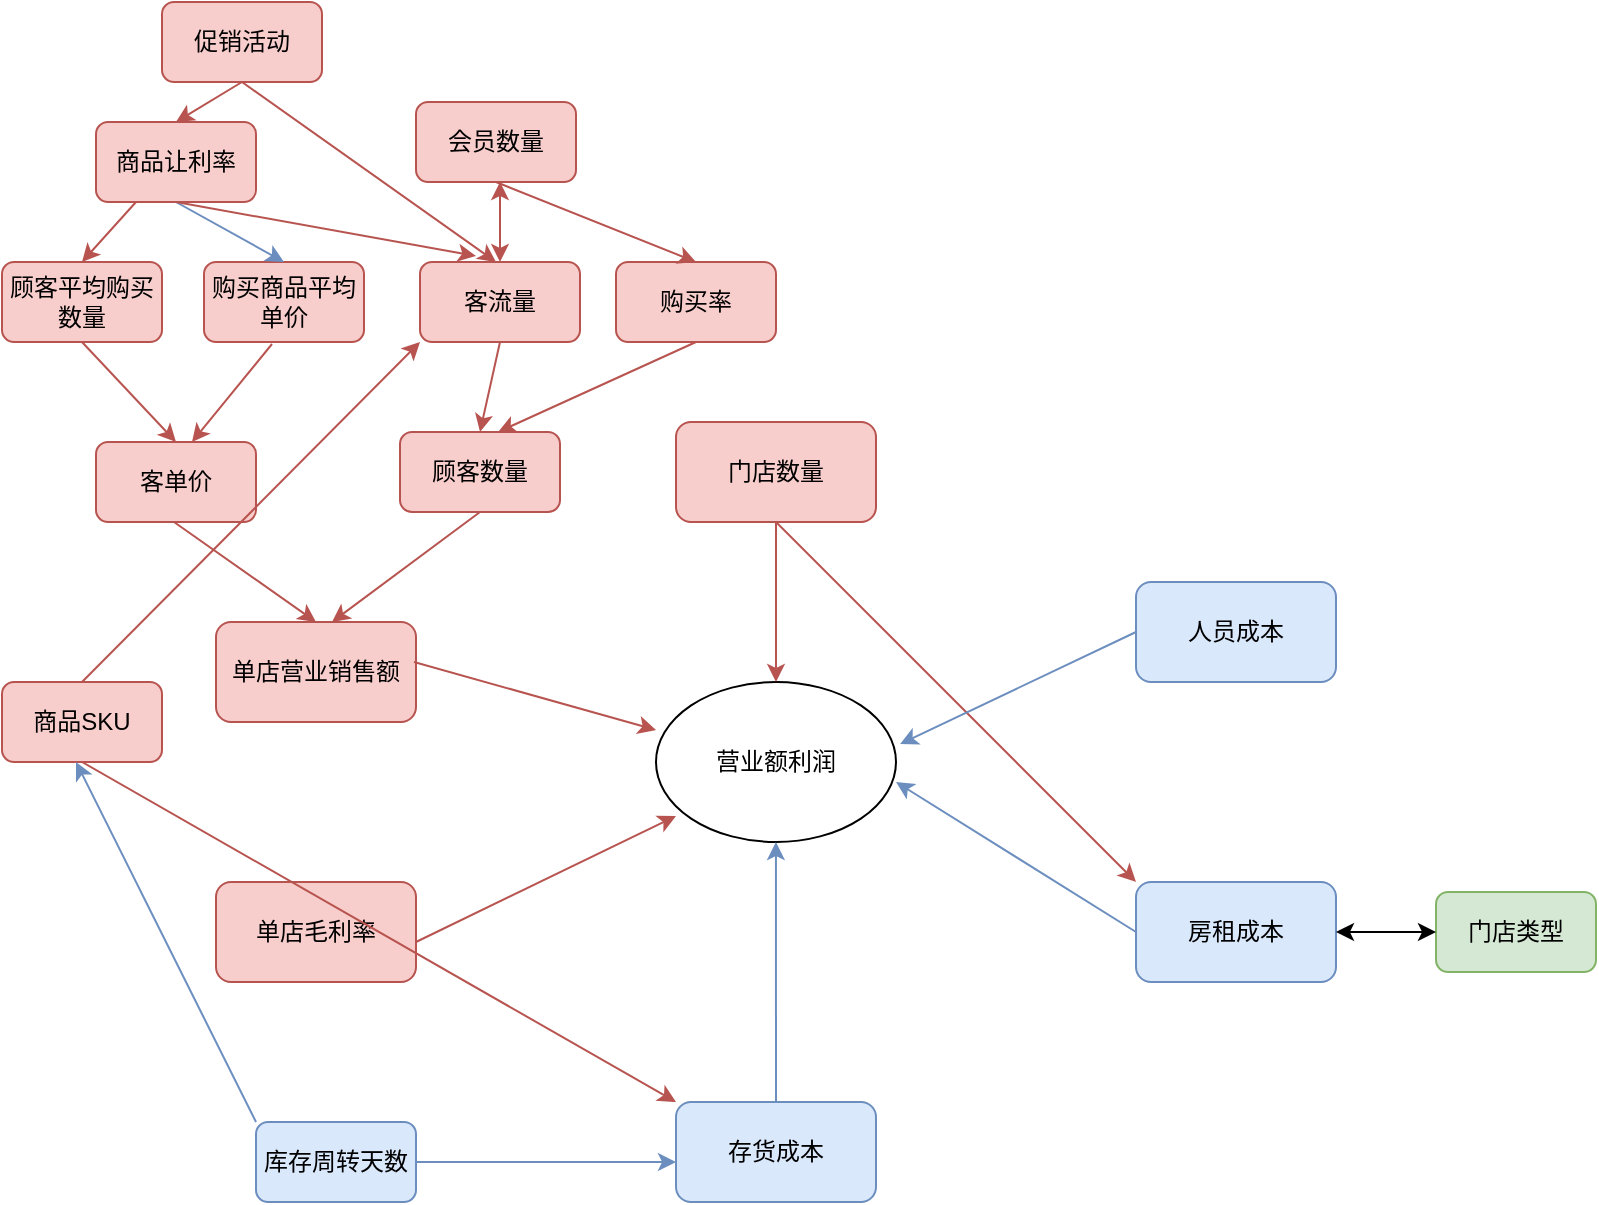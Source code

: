 <mxfile version="14.7.3" type="github"><diagram id="ffjJ0qXlZUPkW43VIP1P" name="Page-1"><mxGraphModel dx="1123" dy="653" grid="1" gridSize="10" guides="1" tooltips="1" connect="1" arrows="1" fold="1" page="1" pageScale="1" pageWidth="827" pageHeight="1169" math="0" shadow="0"><root><mxCell id="0"/><mxCell id="1" parent="0"/><mxCell id="EPnTJ5PspRUSCG1WEt55-2" value="营业额利润" style="ellipse;whiteSpace=wrap;html=1;" vertex="1" parent="1"><mxGeometry x="342" y="420" width="120" height="80" as="geometry"/></mxCell><mxCell id="EPnTJ5PspRUSCG1WEt55-3" value="门店数量" style="rounded=1;whiteSpace=wrap;html=1;fillColor=#f8cecc;strokeColor=#b85450;" vertex="1" parent="1"><mxGeometry x="352" y="290" width="100" height="50" as="geometry"/></mxCell><mxCell id="EPnTJ5PspRUSCG1WEt55-4" value="单店营业销售额" style="rounded=1;whiteSpace=wrap;html=1;fillColor=#f8cecc;strokeColor=#b85450;" vertex="1" parent="1"><mxGeometry x="122" y="390" width="100" height="50" as="geometry"/></mxCell><mxCell id="EPnTJ5PspRUSCG1WEt55-5" value="单店毛利率" style="rounded=1;whiteSpace=wrap;html=1;fillColor=#f8cecc;strokeColor=#b85450;" vertex="1" parent="1"><mxGeometry x="122" y="520" width="100" height="50" as="geometry"/></mxCell><mxCell id="EPnTJ5PspRUSCG1WEt55-6" value="存货成本&lt;span style=&quot;color: rgba(0 , 0 , 0 , 0) ; font-family: monospace ; font-size: 0px&quot;&gt;%3CmxGraphModel%3E%3Croot%3E%3CmxCell%20id%3D%220%22%2F%3E%3CmxCell%20id%3D%221%22%20parent%3D%220%22%2F%3E%3CmxCell%20id%3D%222%22%20value%3D%22%E5%8D%95%E5%BA%97%E6%AF%9B%E5%88%A9%E7%8E%87%22%20style%3D%22rounded%3D1%3BwhiteSpace%3Dwrap%3Bhtml%3D1%3B%22%20vertex%3D%221%22%20parent%3D%221%22%3E%3CmxGeometry%20x%3D%22190%22%20y%3D%22390%22%20width%3D%22100%22%20height%3D%2250%22%20as%3D%22geometry%22%2F%3E%3C%2FmxCell%3E%3C%2Froot%3E%3C%2FmxGraphModel%3E&lt;/span&gt;" style="rounded=1;whiteSpace=wrap;html=1;fillColor=#dae8fc;strokeColor=#6c8ebf;" vertex="1" parent="1"><mxGeometry x="352" y="630" width="100" height="50" as="geometry"/></mxCell><mxCell id="EPnTJ5PspRUSCG1WEt55-7" value="房租成本" style="rounded=1;whiteSpace=wrap;html=1;fillColor=#dae8fc;strokeColor=#6c8ebf;" vertex="1" parent="1"><mxGeometry x="582" y="520" width="100" height="50" as="geometry"/></mxCell><mxCell id="EPnTJ5PspRUSCG1WEt55-8" value="人员成本" style="rounded=1;whiteSpace=wrap;html=1;fillColor=#dae8fc;strokeColor=#6c8ebf;" vertex="1" parent="1"><mxGeometry x="582" y="370" width="100" height="50" as="geometry"/></mxCell><mxCell id="EPnTJ5PspRUSCG1WEt55-12" value="" style="endArrow=classic;html=1;exitX=0.5;exitY=1;exitDx=0;exitDy=0;fillColor=#f8cecc;strokeColor=#b85450;" edge="1" parent="1" source="EPnTJ5PspRUSCG1WEt55-3"><mxGeometry width="50" height="50" relative="1" as="geometry"><mxPoint x="352" y="500" as="sourcePoint"/><mxPoint x="402" y="420" as="targetPoint"/></mxGeometry></mxCell><mxCell id="EPnTJ5PspRUSCG1WEt55-13" value="" style="endArrow=classic;html=1;fillColor=#f8cecc;strokeColor=#b85450;entryX=0;entryY=0.3;entryDx=0;entryDy=0;entryPerimeter=0;" edge="1" parent="1" target="EPnTJ5PspRUSCG1WEt55-2"><mxGeometry width="50" height="50" relative="1" as="geometry"><mxPoint x="221" y="410" as="sourcePoint"/><mxPoint x="221" y="490" as="targetPoint"/></mxGeometry></mxCell><mxCell id="EPnTJ5PspRUSCG1WEt55-14" value="" style="endArrow=classic;html=1;fillColor=#f8cecc;strokeColor=#b85450;entryX=0.083;entryY=0.838;entryDx=0;entryDy=0;entryPerimeter=0;" edge="1" parent="1" target="EPnTJ5PspRUSCG1WEt55-2"><mxGeometry width="50" height="50" relative="1" as="geometry"><mxPoint x="222" y="550" as="sourcePoint"/><mxPoint x="343" y="584" as="targetPoint"/></mxGeometry></mxCell><mxCell id="EPnTJ5PspRUSCG1WEt55-15" value="" style="endArrow=classic;html=1;fillColor=#dae8fc;strokeColor=#6c8ebf;entryX=0.083;entryY=0.838;entryDx=0;entryDy=0;entryPerimeter=0;exitX=0.5;exitY=0;exitDx=0;exitDy=0;" edge="1" parent="1" source="EPnTJ5PspRUSCG1WEt55-6"><mxGeometry width="50" height="50" relative="1" as="geometry"><mxPoint x="272" y="562.96" as="sourcePoint"/><mxPoint x="401.96" y="500.0" as="targetPoint"/></mxGeometry></mxCell><mxCell id="EPnTJ5PspRUSCG1WEt55-16" value="" style="endArrow=classic;html=1;exitX=0.5;exitY=1;exitDx=0;exitDy=0;fillColor=#f8cecc;strokeColor=#b85450;entryX=0;entryY=0;entryDx=0;entryDy=0;" edge="1" parent="1" source="EPnTJ5PspRUSCG1WEt55-3" target="EPnTJ5PspRUSCG1WEt55-7"><mxGeometry width="50" height="50" relative="1" as="geometry"><mxPoint x="412" y="350" as="sourcePoint"/><mxPoint x="412" y="430" as="targetPoint"/></mxGeometry></mxCell><mxCell id="EPnTJ5PspRUSCG1WEt55-17" value="" style="endArrow=classic;html=1;fillColor=#dae8fc;strokeColor=#6c8ebf;entryX=0.083;entryY=0.838;entryDx=0;entryDy=0;entryPerimeter=0;exitX=0;exitY=0.5;exitDx=0;exitDy=0;" edge="1" parent="1" source="EPnTJ5PspRUSCG1WEt55-7"><mxGeometry width="50" height="50" relative="1" as="geometry"><mxPoint x="572" y="540" as="sourcePoint"/><mxPoint x="462.0" y="470" as="targetPoint"/></mxGeometry></mxCell><mxCell id="EPnTJ5PspRUSCG1WEt55-18" value="" style="endArrow=classic;html=1;fillColor=#dae8fc;strokeColor=#6c8ebf;exitX=0;exitY=0.5;exitDx=0;exitDy=0;entryX=1.017;entryY=0.388;entryDx=0;entryDy=0;entryPerimeter=0;" edge="1" parent="1" source="EPnTJ5PspRUSCG1WEt55-8" target="EPnTJ5PspRUSCG1WEt55-2"><mxGeometry width="50" height="50" relative="1" as="geometry"><mxPoint x="592" y="555" as="sourcePoint"/><mxPoint x="462" y="470" as="targetPoint"/></mxGeometry></mxCell><mxCell id="EPnTJ5PspRUSCG1WEt55-19" value="客单价" style="rounded=1;whiteSpace=wrap;html=1;fillColor=#f8cecc;strokeColor=#b85450;" vertex="1" parent="1"><mxGeometry x="62" y="300" width="80" height="40" as="geometry"/></mxCell><mxCell id="EPnTJ5PspRUSCG1WEt55-20" value="顾客数量" style="rounded=1;whiteSpace=wrap;html=1;fillColor=#f8cecc;strokeColor=#b85450;" vertex="1" parent="1"><mxGeometry x="214" y="295" width="80" height="40" as="geometry"/></mxCell><mxCell id="EPnTJ5PspRUSCG1WEt55-21" value="" style="endArrow=classic;html=1;fillColor=#f8cecc;strokeColor=#b85450;entryX=0.5;entryY=0;entryDx=0;entryDy=0;" edge="1" parent="1" target="EPnTJ5PspRUSCG1WEt55-4"><mxGeometry width="50" height="50" relative="1" as="geometry"><mxPoint x="101" y="340" as="sourcePoint"/><mxPoint x="222" y="374" as="targetPoint"/></mxGeometry></mxCell><mxCell id="EPnTJ5PspRUSCG1WEt55-22" value="" style="endArrow=classic;html=1;fillColor=#f8cecc;strokeColor=#b85450;exitX=0.5;exitY=1;exitDx=0;exitDy=0;" edge="1" parent="1" source="EPnTJ5PspRUSCG1WEt55-20"><mxGeometry width="50" height="50" relative="1" as="geometry"><mxPoint x="232" y="340" as="sourcePoint"/><mxPoint x="180" y="390" as="targetPoint"/></mxGeometry></mxCell><mxCell id="EPnTJ5PspRUSCG1WEt55-23" value="顾客平均购买数量&lt;span style=&quot;color: rgba(0 , 0 , 0 , 0) ; font-family: monospace ; font-size: 0px&quot;&gt;%3CmxGraphModel%3E%3Croot%3E%3CmxCell%20id%3D%220%22%2F%3E%3CmxCell%20id%3D%221%22%20parent%3D%220%22%2F%3E%3CmxCell%20id%3D%222%22%20value%3D%22%E5%AE%A2%E5%8D%95%E4%BB%B7%22%20style%3D%22rounded%3D1%3BwhiteSpace%3Dwrap%3Bhtml%3D1%3BfillColor%3D%23f8cecc%3BstrokeColor%3D%23b85450%3B%22%20vertex%3D%221%22%20parent%3D%221%22%3E%3CmxGeometry%20x%3D%2260%22%20y%3D%22110%22%20width%3D%2280%22%20height%3D%2240%22%20as%3D%22geometry%22%2F%3E%3C%2FmxCell%3E%3C%2Froot%3E%3C%2FmxGraphModel%3E&lt;/span&gt;" style="rounded=1;whiteSpace=wrap;html=1;fillColor=#f8cecc;strokeColor=#b85450;" vertex="1" parent="1"><mxGeometry x="15" y="210" width="80" height="40" as="geometry"/></mxCell><mxCell id="EPnTJ5PspRUSCG1WEt55-24" value="购买商品平均单价" style="rounded=1;whiteSpace=wrap;html=1;fillColor=#f8cecc;strokeColor=#b85450;" vertex="1" parent="1"><mxGeometry x="116" y="210" width="80" height="40" as="geometry"/></mxCell><mxCell id="EPnTJ5PspRUSCG1WEt55-25" value="" style="endArrow=classic;html=1;fillColor=#f8cecc;strokeColor=#b85450;exitX=0.5;exitY=1;exitDx=0;exitDy=0;" edge="1" parent="1" source="EPnTJ5PspRUSCG1WEt55-23"><mxGeometry width="50" height="50" relative="1" as="geometry"><mxPoint x="111" y="350" as="sourcePoint"/><mxPoint x="102" y="300" as="targetPoint"/></mxGeometry></mxCell><mxCell id="EPnTJ5PspRUSCG1WEt55-26" value="" style="endArrow=classic;html=1;fillColor=#f8cecc;strokeColor=#b85450;exitX=0.425;exitY=1.025;exitDx=0;exitDy=0;exitPerimeter=0;entryX=0.6;entryY=0;entryDx=0;entryDy=0;entryPerimeter=0;" edge="1" parent="1" source="EPnTJ5PspRUSCG1WEt55-24" target="EPnTJ5PspRUSCG1WEt55-19"><mxGeometry width="50" height="50" relative="1" as="geometry"><mxPoint x="72" y="260" as="sourcePoint"/><mxPoint x="112" y="310" as="targetPoint"/></mxGeometry></mxCell><mxCell id="EPnTJ5PspRUSCG1WEt55-27" value="客流量&lt;span style=&quot;color: rgba(0 , 0 , 0 , 0) ; font-family: monospace ; font-size: 0px&quot;&gt;%3CmxGraphModel%3E%3Croot%3E%3CmxCell%20id%3D%220%22%2F%3E%3CmxCell%20id%3D%221%22%20parent%3D%220%22%2F%3E%3CmxCell%20id%3D%222%22%20value%3D%22%E8%B4%AD%E4%B9%B0%E5%95%86%E5%93%81%E5%B9%B3%E5%9D%87%E5%8D%95%E4%BB%B7%22%20style%3D%22rounded%3D1%3BwhiteSpace%3Dwrap%3Bhtml%3D1%3BfillColor%3D%23f8cecc%3BstrokeColor%3D%23b85450%3B%22%20vertex%3D%221%22%20parent%3D%221%22%3E%3CmxGeometry%20x%3D%22128%22%20y%3D%2220%22%20width%3D%2280%22%20height%3D%2240%22%20as%3D%22geometry%22%2F%3E%3C%2FmxCell%3E%3C%2Froot%3E%3C%2FmxGraphModel%3E&lt;/span&gt;" style="rounded=1;whiteSpace=wrap;html=1;fillColor=#f8cecc;strokeColor=#b85450;" vertex="1" parent="1"><mxGeometry x="224" y="210" width="80" height="40" as="geometry"/></mxCell><mxCell id="EPnTJ5PspRUSCG1WEt55-28" value="购买率" style="rounded=1;whiteSpace=wrap;html=1;fillColor=#f8cecc;strokeColor=#b85450;" vertex="1" parent="1"><mxGeometry x="322" y="210" width="80" height="40" as="geometry"/></mxCell><mxCell id="EPnTJ5PspRUSCG1WEt55-29" value="" style="endArrow=classic;html=1;fillColor=#f8cecc;strokeColor=#b85450;exitX=0.5;exitY=1;exitDx=0;exitDy=0;entryX=0.5;entryY=0;entryDx=0;entryDy=0;" edge="1" parent="1" source="EPnTJ5PspRUSCG1WEt55-27" target="EPnTJ5PspRUSCG1WEt55-20"><mxGeometry width="50" height="50" relative="1" as="geometry"><mxPoint x="160" y="261" as="sourcePoint"/><mxPoint x="120" y="310" as="targetPoint"/></mxGeometry></mxCell><mxCell id="EPnTJ5PspRUSCG1WEt55-30" value="" style="endArrow=classic;html=1;fillColor=#f8cecc;strokeColor=#b85450;exitX=0.5;exitY=1;exitDx=0;exitDy=0;entryX=0.613;entryY=0;entryDx=0;entryDy=0;entryPerimeter=0;" edge="1" parent="1" source="EPnTJ5PspRUSCG1WEt55-28" target="EPnTJ5PspRUSCG1WEt55-20"><mxGeometry width="50" height="50" relative="1" as="geometry"><mxPoint x="170" y="271" as="sourcePoint"/><mxPoint x="130" y="320" as="targetPoint"/></mxGeometry></mxCell><mxCell id="EPnTJ5PspRUSCG1WEt55-32" value="门店类型" style="rounded=1;whiteSpace=wrap;html=1;fillColor=#d5e8d4;strokeColor=#82b366;" vertex="1" parent="1"><mxGeometry x="732" y="525" width="80" height="40" as="geometry"/></mxCell><mxCell id="EPnTJ5PspRUSCG1WEt55-33" value="" style="endArrow=classic;startArrow=classic;html=1;exitX=1;exitY=0.5;exitDx=0;exitDy=0;entryX=0;entryY=0.5;entryDx=0;entryDy=0;" edge="1" parent="1" source="EPnTJ5PspRUSCG1WEt55-7" target="EPnTJ5PspRUSCG1WEt55-32"><mxGeometry width="50" height="50" relative="1" as="geometry"><mxPoint x="432" y="510" as="sourcePoint"/><mxPoint x="482" y="460" as="targetPoint"/></mxGeometry></mxCell><mxCell id="EPnTJ5PspRUSCG1WEt55-34" value="会员数量" style="rounded=1;whiteSpace=wrap;html=1;fillColor=#f8cecc;strokeColor=#b85450;" vertex="1" parent="1"><mxGeometry x="222" y="130" width="80" height="40" as="geometry"/></mxCell><mxCell id="EPnTJ5PspRUSCG1WEt55-35" value="" style="endArrow=classic;startArrow=classic;html=1;fillColor=#f8cecc;strokeColor=#b85450;" edge="1" parent="1" source="EPnTJ5PspRUSCG1WEt55-27"><mxGeometry width="50" height="50" relative="1" as="geometry"><mxPoint x="214" y="220" as="sourcePoint"/><mxPoint x="264" y="170" as="targetPoint"/></mxGeometry></mxCell><mxCell id="EPnTJ5PspRUSCG1WEt55-36" value="" style="endArrow=classic;html=1;fillColor=#f8cecc;strokeColor=#b85450;exitX=0.5;exitY=1;exitDx=0;exitDy=0;entryX=0.5;entryY=0;entryDx=0;entryDy=0;" edge="1" parent="1" source="EPnTJ5PspRUSCG1WEt55-34" target="EPnTJ5PspRUSCG1WEt55-28"><mxGeometry width="50" height="50" relative="1" as="geometry"><mxPoint x="372" y="260" as="sourcePoint"/><mxPoint x="273.04" y="305" as="targetPoint"/></mxGeometry></mxCell><mxCell id="EPnTJ5PspRUSCG1WEt55-37" value="促销活动" style="rounded=1;whiteSpace=wrap;html=1;fillColor=#f8cecc;strokeColor=#b85450;" vertex="1" parent="1"><mxGeometry x="95" y="80" width="80" height="40" as="geometry"/></mxCell><mxCell id="EPnTJ5PspRUSCG1WEt55-38" value="" style="endArrow=classic;html=1;fillColor=#f8cecc;strokeColor=#b85450;exitX=0.5;exitY=1;exitDx=0;exitDy=0;" edge="1" parent="1" source="EPnTJ5PspRUSCG1WEt55-37"><mxGeometry width="50" height="50" relative="1" as="geometry"><mxPoint x="272" y="180" as="sourcePoint"/><mxPoint x="262" y="210" as="targetPoint"/></mxGeometry></mxCell><mxCell id="EPnTJ5PspRUSCG1WEt55-39" value="" style="endArrow=classic;html=1;fillColor=#f8cecc;strokeColor=#b85450;exitX=0.5;exitY=1;exitDx=0;exitDy=0;entryX=0.5;entryY=0;entryDx=0;entryDy=0;" edge="1" parent="1" source="EPnTJ5PspRUSCG1WEt55-37" target="EPnTJ5PspRUSCG1WEt55-40"><mxGeometry width="50" height="50" relative="1" as="geometry"><mxPoint x="272" y="180" as="sourcePoint"/><mxPoint x="372" y="220" as="targetPoint"/></mxGeometry></mxCell><mxCell id="EPnTJ5PspRUSCG1WEt55-40" value="商品让利率" style="rounded=1;whiteSpace=wrap;html=1;fillColor=#f8cecc;strokeColor=#b85450;" vertex="1" parent="1"><mxGeometry x="62" y="140" width="80" height="40" as="geometry"/></mxCell><mxCell id="EPnTJ5PspRUSCG1WEt55-41" value="" style="endArrow=classic;html=1;entryX=0.5;entryY=0;entryDx=0;entryDy=0;exitX=0.5;exitY=1;exitDx=0;exitDy=0;fillColor=#dae8fc;strokeColor=#6c8ebf;" edge="1" parent="1" source="EPnTJ5PspRUSCG1WEt55-40" target="EPnTJ5PspRUSCG1WEt55-24"><mxGeometry width="50" height="50" relative="1" as="geometry"><mxPoint x="-18" y="170" as="sourcePoint"/><mxPoint x="32" y="120" as="targetPoint"/></mxGeometry></mxCell><mxCell id="EPnTJ5PspRUSCG1WEt55-42" value="商品SKU" style="rounded=1;whiteSpace=wrap;html=1;fillColor=#f8cecc;strokeColor=#b85450;" vertex="1" parent="1"><mxGeometry x="15" y="420" width="80" height="40" as="geometry"/></mxCell><mxCell id="EPnTJ5PspRUSCG1WEt55-43" value="" style="endArrow=classic;html=1;fillColor=#f8cecc;strokeColor=#b85450;entryX=0;entryY=0;entryDx=0;entryDy=0;exitX=0.5;exitY=1;exitDx=0;exitDy=0;entryPerimeter=0;" edge="1" parent="1" source="EPnTJ5PspRUSCG1WEt55-42" target="EPnTJ5PspRUSCG1WEt55-6"><mxGeometry width="50" height="50" relative="1" as="geometry"><mxPoint x="111" y="350" as="sourcePoint"/><mxPoint x="182" y="400" as="targetPoint"/></mxGeometry></mxCell><mxCell id="EPnTJ5PspRUSCG1WEt55-44" value="" style="endArrow=classic;html=1;fillColor=#f8cecc;strokeColor=#b85450;entryX=0;entryY=1;entryDx=0;entryDy=0;exitX=0.5;exitY=0;exitDx=0;exitDy=0;" edge="1" parent="1" source="EPnTJ5PspRUSCG1WEt55-42" target="EPnTJ5PspRUSCG1WEt55-27"><mxGeometry width="50" height="50" relative="1" as="geometry"><mxPoint x="32" y="420" as="sourcePoint"/><mxPoint x="362" y="640" as="targetPoint"/></mxGeometry></mxCell><mxCell id="EPnTJ5PspRUSCG1WEt55-45" value="" style="endArrow=classic;html=1;fillColor=#f8cecc;strokeColor=#b85450;exitX=0.5;exitY=1;exitDx=0;exitDy=0;entryX=0.35;entryY=-0.075;entryDx=0;entryDy=0;entryPerimeter=0;" edge="1" parent="1" source="EPnTJ5PspRUSCG1WEt55-40" target="EPnTJ5PspRUSCG1WEt55-27"><mxGeometry width="50" height="50" relative="1" as="geometry"><mxPoint x="145" y="130" as="sourcePoint"/><mxPoint x="272" y="220" as="targetPoint"/></mxGeometry></mxCell><mxCell id="EPnTJ5PspRUSCG1WEt55-46" value="库存周转天数" style="rounded=1;whiteSpace=wrap;html=1;fillColor=#dae8fc;strokeColor=#6c8ebf;" vertex="1" parent="1"><mxGeometry x="142" y="640" width="80" height="40" as="geometry"/></mxCell><mxCell id="EPnTJ5PspRUSCG1WEt55-47" value="" style="endArrow=classic;html=1;fillColor=#dae8fc;strokeColor=#6c8ebf;exitX=1;exitY=0.5;exitDx=0;exitDy=0;" edge="1" parent="1" source="EPnTJ5PspRUSCG1WEt55-46"><mxGeometry width="50" height="50" relative="1" as="geometry"><mxPoint x="592" y="555" as="sourcePoint"/><mxPoint x="352" y="660" as="targetPoint"/></mxGeometry></mxCell><mxCell id="EPnTJ5PspRUSCG1WEt55-48" value="" style="endArrow=classic;html=1;fillColor=#dae8fc;strokeColor=#6c8ebf;exitX=0;exitY=0;exitDx=0;exitDy=0;" edge="1" parent="1" source="EPnTJ5PspRUSCG1WEt55-46"><mxGeometry width="50" height="50" relative="1" as="geometry"><mxPoint x="232" y="680" as="sourcePoint"/><mxPoint x="52" y="460" as="targetPoint"/></mxGeometry></mxCell><mxCell id="EPnTJ5PspRUSCG1WEt55-49" value="" style="endArrow=classic;html=1;fillColor=#f8cecc;strokeColor=#b85450;exitX=0.25;exitY=1;exitDx=0;exitDy=0;entryX=0.5;entryY=0;entryDx=0;entryDy=0;" edge="1" parent="1" source="EPnTJ5PspRUSCG1WEt55-40" target="EPnTJ5PspRUSCG1WEt55-23"><mxGeometry width="50" height="50" relative="1" as="geometry"><mxPoint x="145" y="130" as="sourcePoint"/><mxPoint x="112" y="150" as="targetPoint"/></mxGeometry></mxCell></root></mxGraphModel></diagram></mxfile>